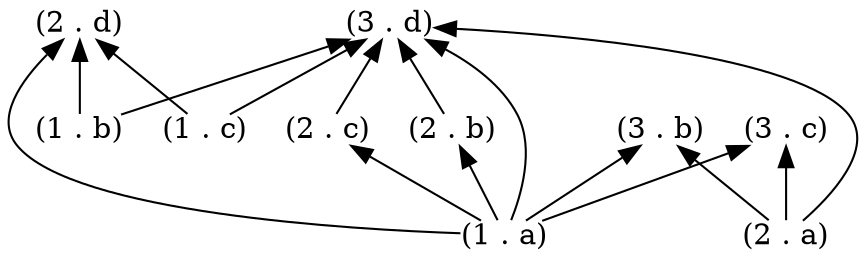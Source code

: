 digraph poset
{
	graph [ layout=dot rankdir=BT ];
	"(2 . d)" [ shape=plain ];
	"(2 . c)" [ shape=plain ];
	"(2 . b)" [ shape=plain ];
	"(2 . a)" [ shape=plain ];
	"(1 . c)" [ shape=plain ];
	"(1 . b)" [ shape=plain ];
	"(1 . a)" [ shape=plain ];
	"(3 . d)" [ shape=plain ];
	"(3 . c)" [ shape=plain ];
	"(3 . b)" [ shape=plain ];
	"(2 . c)" -> "(3 . d)";
	"(2 . b)" -> "(3 . d)";
	"(2 . a)" -> "(3 . d)";
	"(2 . a)" -> "(3 . c)";
	"(2 . a)" -> "(3 . b)";
	"(1 . c)" -> "(2 . d)";
	"(1 . c)" -> "(3 . d)";
	"(1 . b)" -> "(2 . d)";
	"(1 . b)" -> "(3 . d)";
	"(1 . a)" -> "(2 . d)";
	"(1 . a)" -> "(2 . c)";
	"(1 . a)" -> "(2 . b)";
	"(1 . a)" -> "(3 . d)";
	"(1 . a)" -> "(3 . c)";
	"(1 . a)" -> "(3 . b)";
}

